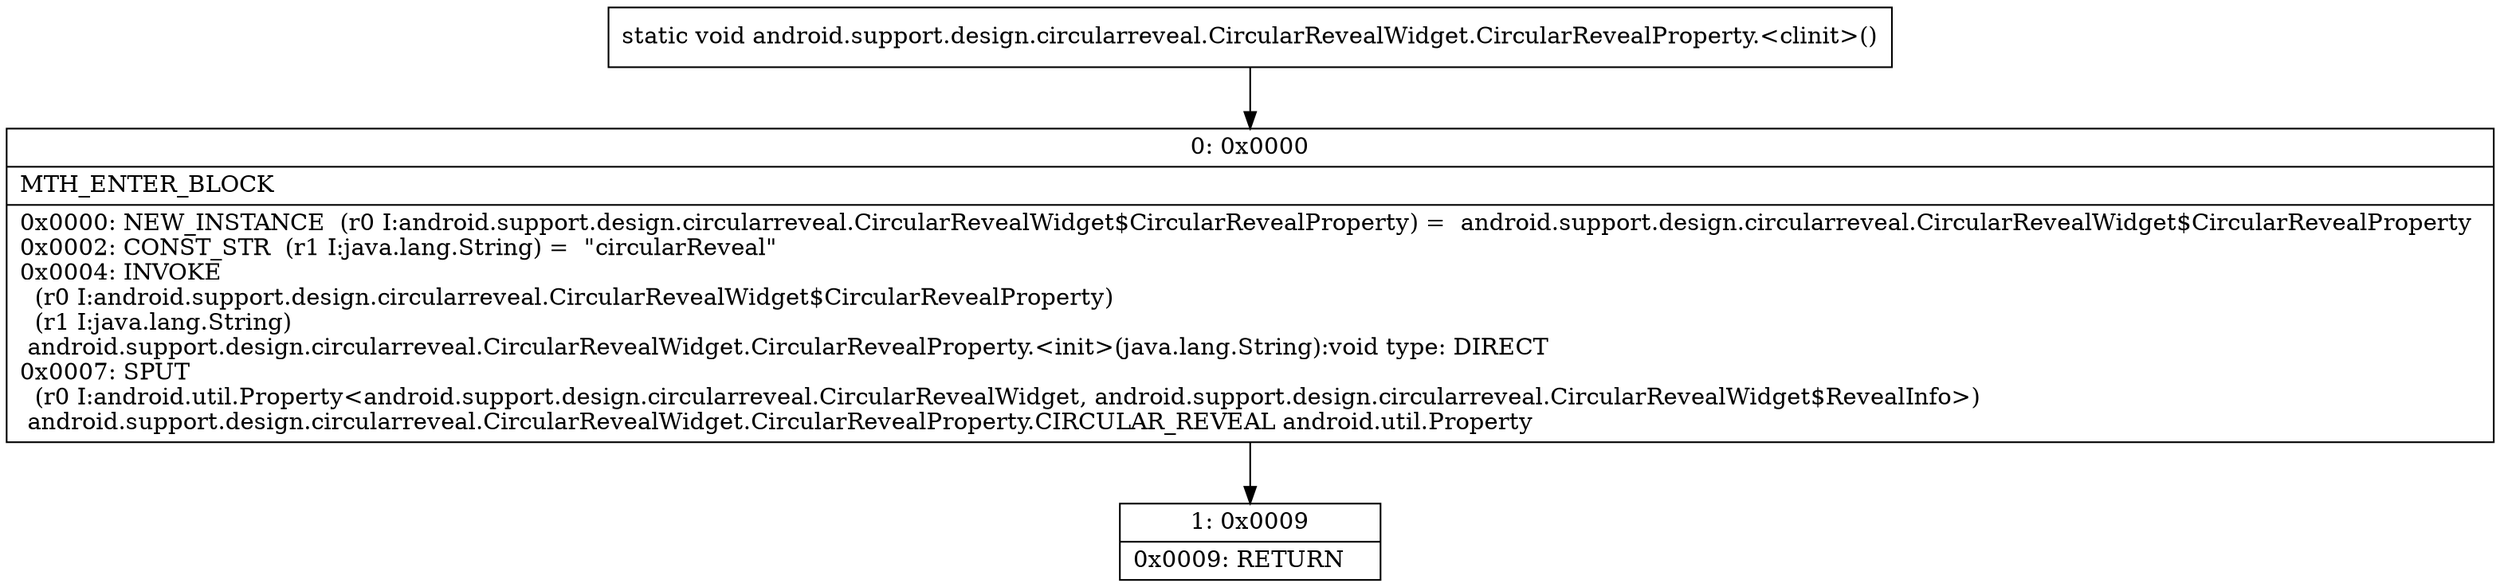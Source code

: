 digraph "CFG forandroid.support.design.circularreveal.CircularRevealWidget.CircularRevealProperty.\<clinit\>()V" {
Node_0 [shape=record,label="{0\:\ 0x0000|MTH_ENTER_BLOCK\l|0x0000: NEW_INSTANCE  (r0 I:android.support.design.circularreveal.CircularRevealWidget$CircularRevealProperty) =  android.support.design.circularreveal.CircularRevealWidget$CircularRevealProperty \l0x0002: CONST_STR  (r1 I:java.lang.String) =  \"circularReveal\" \l0x0004: INVOKE  \l  (r0 I:android.support.design.circularreveal.CircularRevealWidget$CircularRevealProperty)\l  (r1 I:java.lang.String)\l android.support.design.circularreveal.CircularRevealWidget.CircularRevealProperty.\<init\>(java.lang.String):void type: DIRECT \l0x0007: SPUT  \l  (r0 I:android.util.Property\<android.support.design.circularreveal.CircularRevealWidget, android.support.design.circularreveal.CircularRevealWidget$RevealInfo\>)\l android.support.design.circularreveal.CircularRevealWidget.CircularRevealProperty.CIRCULAR_REVEAL android.util.Property \l}"];
Node_1 [shape=record,label="{1\:\ 0x0009|0x0009: RETURN   \l}"];
MethodNode[shape=record,label="{static void android.support.design.circularreveal.CircularRevealWidget.CircularRevealProperty.\<clinit\>() }"];
MethodNode -> Node_0;
Node_0 -> Node_1;
}

